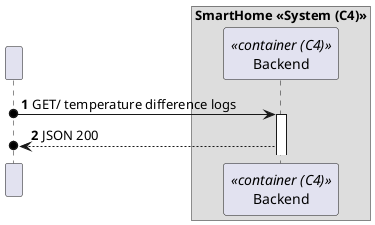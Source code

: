@startuml
'https://plantuml.com/sequence-diagram
!pragma layout smetana

autonumber

participant " " as HTTP

box "SmartHome <<System (C4)>>"
    participant "Backend" as BE<<container (C4)>>

end box


HTTP o-> BE : GET/ temperature difference logs
activate BE


BE -->o HTTP : JSON 200




@enduml